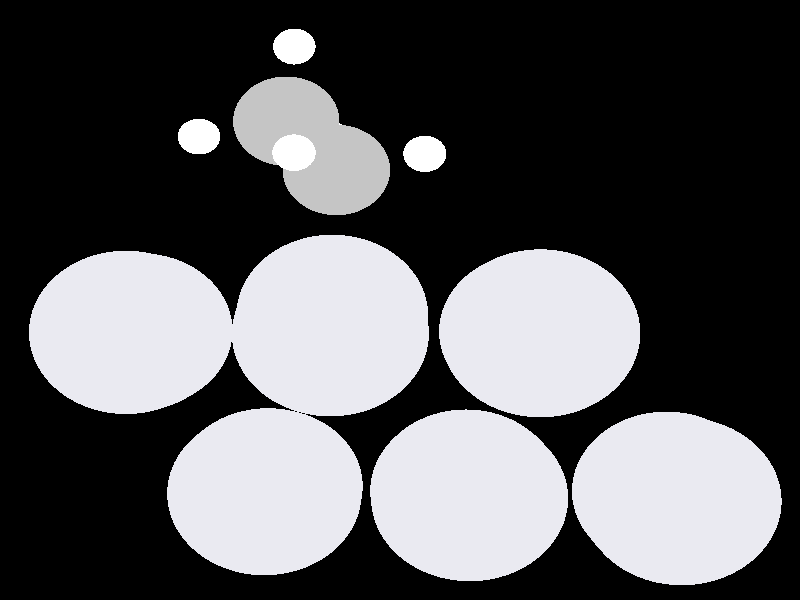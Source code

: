 #include "colors.inc"
#include "finish.inc"

global_settings {assumed_gamma 1 max_trace_level 6}
background {color White transmit 1.0}
camera {perspective
  right -9.29*x up 8.29*y
  direction 100.00*z
  location <0,0,100.00> look_at <0,0,0>}


light_source {<  2.00,   3.00,  40.00> color White
  area_light <0.70, 0, 0>, <0, 0.70, 0>, 3, 3
  adaptive 1 jitter}
// no fog
#declare simple = finish {phong 0.7}
#declare pale = finish {ambient 0.5 diffuse 0.85 roughness 0.001 specular 0.200 }
#declare intermediate = finish {ambient 0.3 diffuse 0.6 specular 0.1 roughness 0.04}
#declare vmd = finish {ambient 0.0 diffuse 0.65 phong 0.1 phong_size 40.0 specular 0.5 }
#declare jmol = finish {ambient 0.2 diffuse 0.6 specular 1 roughness 0.001 metallic}
#declare ase2 = finish {ambient 0.05 brilliance 3 diffuse 0.6 metallic specular 0.7 roughness 0.04 reflection 0.15}
#declare ase3 = finish {ambient 0.15 brilliance 2 diffuse 0.6 metallic specular 1.0 roughness 0.001 reflection 0.0}
#declare glass = finish {ambient 0.05 diffuse 0.3 specular 1.0 roughness 0.001}
#declare glass2 = finish {ambient 0.01 diffuse 0.3 specular 1.0 reflection 0.25 roughness 0.001}
#declare Rcell = 0.050;
#declare Rbond = 0.100;

#macro atom(LOC, R, COL, TRANS, FIN)
  sphere{LOC, R texture{pigment{color COL transmit TRANS} finish{FIN}}}
#end
#macro constrain(LOC, R, COL, TRANS FIN)
union{torus{R, Rcell rotate 45*z texture{pigment{color COL transmit TRANS} finish{FIN}}}
     torus{R, Rcell rotate -45*z texture{pigment{color COL transmit TRANS} finish{FIN}}}
     translate LOC}
#end

// no cell vertices
atom(< -1.63,  -2.79,  -8.49>, 1.16, rgb <0.82, 0.82, 0.88>, 0.0, ase3) // #0
atom(< -1.62,  -2.74,  -5.64>, 1.16, rgb <0.82, 0.82, 0.88>, 0.0, ase3) // #1
atom(< -1.62,  -2.75,  -2.84>, 1.16, rgb <0.82, 0.82, 0.88>, 0.0, ase3) // #2
atom(<  0.82,  -2.78,  -7.07>, 1.16, rgb <0.82, 0.82, 0.88>, 0.0, ase3) // #3
atom(<  0.80,  -2.75,  -4.24>, 1.16, rgb <0.82, 0.82, 0.88>, 0.0, ase3) // #4
atom(<  0.82,  -2.78,  -1.42>, 1.16, rgb <0.82, 0.82, 0.88>, 0.0, ase3) // #5
atom(<  3.27,  -2.79,  -5.66>, 1.16, rgb <0.82, 0.82, 0.88>, 0.0, ase3) // #6
atom(<  3.27,  -2.79,  -2.83>, 1.16, rgb <0.82, 0.82, 0.88>, 0.0, ase3) // #7
atom(<  3.27,  -2.78,   0.00>, 1.16, rgb <0.82, 0.82, 0.88>, 0.0, ase3) // #8
atom(< -3.27,  -0.46,  -8.49>, 1.16, rgb <0.82, 0.82, 0.88>, 0.0, ase3) // #9
atom(< -3.27,  -0.47,  -5.66>, 1.16, rgb <0.82, 0.82, 0.88>, 0.0, ase3) // #10
atom(< -3.27,  -0.46,  -2.83>, 1.16, rgb <0.82, 0.82, 0.88>, 0.0, ase3) // #11
atom(< -0.82,  -0.47,  -7.08>, 1.16, rgb <0.82, 0.82, 0.88>, 0.0, ase3) // #12
atom(< -0.82,  -0.22,  -4.24>, 1.16, rgb <0.82, 0.82, 0.88>, 0.0, ase3) // #13
atom(< -0.82,  -0.47,  -1.42>, 1.16, rgb <0.82, 0.82, 0.88>, 0.0, ase3) // #14
atom(<  1.64,  -0.46,  -5.66>, 1.16, rgb <0.82, 0.82, 0.88>, 0.0, ase3) // #15
atom(<  1.64,  -0.46,  -2.83>, 1.16, rgb <0.82, 0.82, 0.88>, 0.0, ase3) // #16
atom(<  1.63,  -0.46,  -0.00>, 1.16, rgb <0.82, 0.82, 0.88>, 0.0, ase3) // #17
atom(< -0.77,   1.87,  -4.11>, 0.65, rgb <0.56, 0.56, 0.56>, 0.0, ase3) // #18
atom(< -1.39,   2.60,  -5.28>, 0.65, rgb <0.56, 0.56, 0.56>, 0.0, ase3) // #19
atom(< -1.27,   2.10,  -3.17>, 0.26, rgb <1.00, 1.00, 1.00>, 0.0, ase3) // #20
atom(<  0.30,   2.10,  -4.01>, 0.26, rgb <1.00, 1.00, 1.00>, 0.0, ase3) // #21
atom(< -1.29,   3.68,  -5.11>, 0.26, rgb <1.00, 1.00, 1.00>, 0.0, ase3) // #22
atom(< -2.46,   2.38,  -5.39>, 0.26, rgb <1.00, 1.00, 1.00>, 0.0, ase3) // #23
atom(< -0.89,   2.38,  -6.22>, 0.26, rgb <1.00, 1.00, 1.00>, 0.0, ase3) // #24

// no constraints
